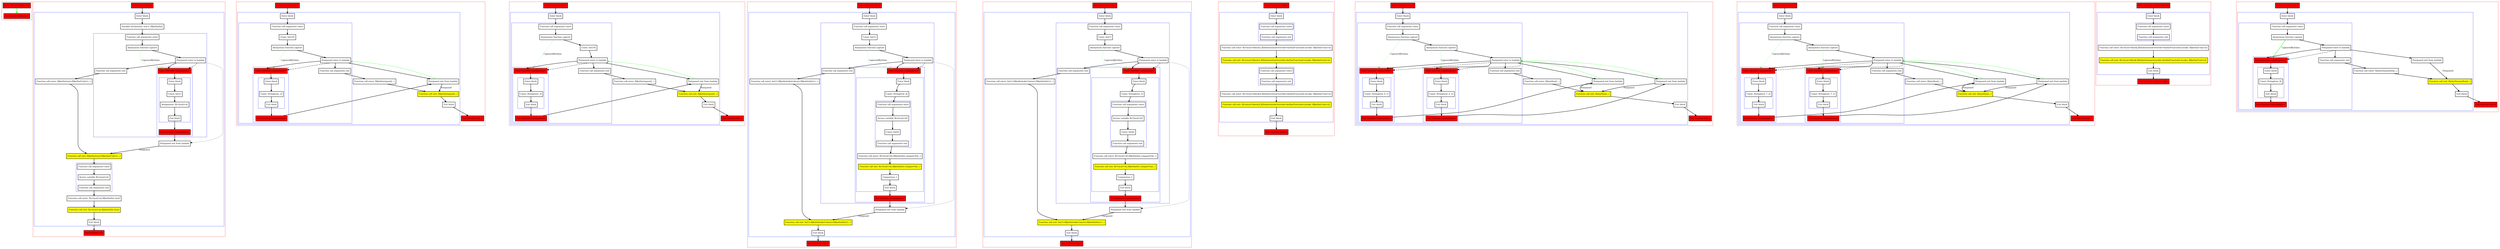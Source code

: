 digraph callsInPlace_kt {
    graph [nodesep=3]
    node [shape=box penwidth=2]
    edge [penwidth=2]

    subgraph cluster_0 {
        color=red
        0 [label="Enter file callsInPlace.kt" style="filled" fillcolor=red];
        1 [label="Exit file callsInPlace.kt" style="filled" fillcolor=red];
    }
    0 -> {1} [color=green];

    subgraph cluster_1 {
        color=red
        2 [label="Enter function test" style="filled" fillcolor=red];
        subgraph cluster_2 {
            color=blue
            3 [label="Enter block"];
            4 [label="Variable declaration: lval x: R|kotlin/Int|"];
            subgraph cluster_3 {
                color=blue
                5 [label="Function call arguments enter"];
                6 [label="Anonymous function capture"];
                7 [label="Postponed enter to lambda"];
                subgraph cluster_4 {
                    color=blue
                    8 [label="Enter function <anonymous>" style="filled" fillcolor=red];
                    subgraph cluster_5 {
                        color=blue
                        9 [label="Enter block"];
                        10 [label="Const: Int(1)"];
                        11 [label="Assignment: R|<local>/x|"];
                        12 [label="Exit block"];
                    }
                    13 [label="Exit function <anonymous>" style="filled" fillcolor=red];
                }
                14 [label="Function call arguments exit"];
            }
            15 [label="Function call enter: R|kotlin/run|<R|kotlin/Unit|>(...)"];
            16 [label="Postponed exit from lambda"];
            17 [label="Function call exit: R|kotlin/run|<R|kotlin/Unit|>(...)" style="filled" fillcolor=yellow];
            subgraph cluster_6 {
                color=blue
                18 [label="Function call arguments enter"];
                19 [label="Access variable R|<local>/x|"];
                20 [label="Function call arguments exit"];
            }
            21 [label="Function call enter: R|<local>/x|.R|kotlin/Int.inc|()"];
            22 [label="Function call exit: R|<local>/x|.R|kotlin/Int.inc|()" style="filled" fillcolor=yellow];
            23 [label="Exit block"];
        }
        24 [label="Exit function test" style="filled" fillcolor=red];
    }
    2 -> {3};
    3 -> {4};
    4 -> {5};
    5 -> {6};
    6 -> {7};
    6 -> {8} [color=green style=dotted label="CapturedByValue"];
    7 -> {8 14};
    7 -> {16} [style=dotted];
    7 -> {8} [style=dashed];
    8 -> {9};
    9 -> {10};
    10 -> {11};
    11 -> {12};
    12 -> {13};
    13 -> {16};
    14 -> {15};
    15 -> {17};
    16 -> {17} [label="Postponed"];
    17 -> {18};
    18 -> {19};
    19 -> {20};
    20 -> {21};
    21 -> {22};
    22 -> {23};
    23 -> {24};

    subgraph cluster_7 {
        color=red
        25 [label="Enter function test_2" style="filled" fillcolor=red];
        subgraph cluster_8 {
            color=blue
            26 [label="Enter block"];
            subgraph cluster_9 {
                color=blue
                27 [label="Function call arguments enter"];
                28 [label="Const: Int(10)"];
                29 [label="Anonymous function capture"];
                30 [label="Postponed enter to lambda"];
                subgraph cluster_10 {
                    color=blue
                    31 [label="Enter function <anonymous>" style="filled" fillcolor=red];
                    subgraph cluster_11 {
                        color=blue
                        32 [label="Enter block"];
                        33 [label="Const: String(test_2)"];
                        34 [label="Exit block"];
                    }
                    35 [label="Exit function <anonymous>" style="filled" fillcolor=red];
                }
                36 [label="Function call arguments exit"];
            }
            37 [label="Function call enter: R|kotlin/repeat|(...)"];
            38 [label="Postponed exit from lambda"];
            39 [label="Function call exit: R|kotlin/repeat|(...)" style="filled" fillcolor=yellow];
            40 [label="Exit block"];
        }
        41 [label="Exit function test_2" style="filled" fillcolor=red];
    }
    25 -> {26};
    26 -> {27};
    27 -> {28};
    28 -> {29};
    29 -> {30};
    29 -> {31} [color=green style=dotted label="CapturedByValue"];
    30 -> {31 36 38};
    30 -> {31} [style=dashed];
    31 -> {32};
    32 -> {33};
    33 -> {34};
    34 -> {35};
    35 -> {38};
    36 -> {37};
    37 -> {39};
    38 -> {30} [color=green style=dashed];
    38 -> {39} [label="Postponed"];
    39 -> {40};
    40 -> {41};

    subgraph cluster_12 {
        color=red
        42 [label="Enter function test_3" style="filled" fillcolor=red];
        subgraph cluster_13 {
            color=blue
            43 [label="Enter block"];
            subgraph cluster_14 {
                color=blue
                44 [label="Function call arguments enter"];
                45 [label="Anonymous function capture"];
                46 [label="Const: Int(10)"];
                47 [label="Postponed enter to lambda"];
                subgraph cluster_15 {
                    color=blue
                    48 [label="Enter function <anonymous>" style="filled" fillcolor=red];
                    subgraph cluster_16 {
                        color=blue
                        49 [label="Enter block"];
                        50 [label="Const: String(test_3)"];
                        51 [label="Exit block"];
                    }
                    52 [label="Exit function <anonymous>" style="filled" fillcolor=red];
                }
                53 [label="Function call arguments exit"];
            }
            54 [label="Function call enter: R|kotlin/repeat|(...)"];
            55 [label="Postponed exit from lambda"];
            56 [label="Function call exit: R|kotlin/repeat|(...)" style="filled" fillcolor=yellow];
            57 [label="Exit block"];
        }
        58 [label="Exit function test_3" style="filled" fillcolor=red];
    }
    42 -> {43};
    43 -> {44};
    44 -> {45};
    45 -> {46};
    45 -> {48} [color=green style=dotted label="CapturedByValue"];
    46 -> {47};
    47 -> {48 53 55};
    47 -> {48} [style=dashed];
    48 -> {49};
    49 -> {50};
    50 -> {51};
    51 -> {52};
    52 -> {55};
    53 -> {54};
    54 -> {56};
    55 -> {47} [color=green style=dashed];
    55 -> {56} [label="Postponed"];
    56 -> {57};
    57 -> {58};

    subgraph cluster_17 {
        color=red
        59 [label="Enter function test_4" style="filled" fillcolor=red];
        subgraph cluster_18 {
            color=blue
            60 [label="Enter block"];
            subgraph cluster_19 {
                color=blue
                61 [label="Function call arguments enter"];
                62 [label="Const: Int(1)"];
                63 [label="Anonymous function capture"];
                64 [label="Postponed enter to lambda"];
                subgraph cluster_20 {
                    color=blue
                    65 [label="Enter function <anonymous>" style="filled" fillcolor=red];
                    subgraph cluster_21 {
                        color=blue
                        66 [label="Enter block"];
                        67 [label="Const: String(test_4)"];
                        subgraph cluster_22 {
                            color=blue
                            68 [label="Function call arguments enter"];
                            69 [label="Access variable R|<local>/it|"];
                            70 [label="Const: Int(0)"];
                            71 [label="Function call arguments exit"];
                        }
                        72 [label="Function call enter: R|<local>/it|.R|kotlin/Int.compareTo|(...)"];
                        73 [label="Function call exit: R|<local>/it|.R|kotlin/Int.compareTo|(...)" style="filled" fillcolor=yellow];
                        74 [label="Comparison >"];
                        75 [label="Exit block"];
                    }
                    76 [label="Exit function <anonymous>" style="filled" fillcolor=red];
                }
                77 [label="Function call arguments exit"];
            }
            78 [label="Function call enter: Int(1).R|kotlin/takeUnless|<R|kotlin/Int|>(...)"];
            79 [label="Postponed exit from lambda"];
            80 [label="Function call exit: Int(1).R|kotlin/takeUnless|<R|kotlin/Int|>(...)" style="filled" fillcolor=yellow];
            81 [label="Exit block"];
        }
        82 [label="Exit function test_4" style="filled" fillcolor=red];
    }
    59 -> {60};
    60 -> {61};
    61 -> {62};
    62 -> {63};
    63 -> {64};
    63 -> {65} [color=green style=dotted label="CapturedByValue"];
    64 -> {65 77};
    64 -> {79} [style=dotted];
    64 -> {65} [style=dashed];
    65 -> {66};
    66 -> {67};
    67 -> {68};
    68 -> {69};
    69 -> {70};
    70 -> {71};
    71 -> {72};
    72 -> {73};
    73 -> {74};
    74 -> {75};
    75 -> {76};
    76 -> {79};
    77 -> {78};
    78 -> {80};
    79 -> {80} [label="Postponed"];
    80 -> {81};
    81 -> {82};

    subgraph cluster_23 {
        color=red
        83 [label="Enter function test_5" style="filled" fillcolor=red];
        subgraph cluster_24 {
            color=blue
            84 [label="Enter block"];
            subgraph cluster_25 {
                color=blue
                85 [label="Function call arguments enter"];
                86 [label="Const: Int(1)"];
                87 [label="Anonymous function capture"];
                88 [label="Postponed enter to lambda"];
                subgraph cluster_26 {
                    color=blue
                    89 [label="Enter function <anonymous>" style="filled" fillcolor=red];
                    subgraph cluster_27 {
                        color=blue
                        90 [label="Enter block"];
                        91 [label="Const: String(test_5)"];
                        subgraph cluster_28 {
                            color=blue
                            92 [label="Function call arguments enter"];
                            93 [label="Access variable R|<local>/it|"];
                            94 [label="Const: Int(0)"];
                            95 [label="Function call arguments exit"];
                        }
                        96 [label="Function call enter: R|<local>/it|.R|kotlin/Int.compareTo|(...)"];
                        97 [label="Function call exit: R|<local>/it|.R|kotlin/Int.compareTo|(...)" style="filled" fillcolor=yellow];
                        98 [label="Comparison >"];
                        99 [label="Exit block"];
                    }
                    100 [label="Exit function <anonymous>" style="filled" fillcolor=red];
                }
                101 [label="Function call arguments exit"];
            }
            102 [label="Function call enter: Int(1).R|kotlin/takeUnless|<R|kotlin/Int|>(...)"];
            103 [label="Postponed exit from lambda"];
            104 [label="Function call exit: Int(1).R|kotlin/takeUnless|<R|kotlin/Int|>(...)" style="filled" fillcolor=yellow];
            105 [label="Exit block"];
        }
        106 [label="Exit function test_5" style="filled" fillcolor=red];
    }
    83 -> {84};
    84 -> {85};
    85 -> {86};
    86 -> {87};
    87 -> {88};
    87 -> {89} [color=green style=dotted label="CapturedByValue"];
    88 -> {89 101};
    88 -> {103} [style=dotted];
    88 -> {89} [style=dashed];
    89 -> {90};
    90 -> {91};
    91 -> {92};
    92 -> {93};
    93 -> {94};
    94 -> {95};
    95 -> {96};
    96 -> {97};
    97 -> {98};
    98 -> {99};
    99 -> {100};
    100 -> {103};
    101 -> {102};
    102 -> {104};
    103 -> {104} [label="Postponed"];
    104 -> {105};
    105 -> {106};

    subgraph cluster_29 {
        color=red
        107 [label="Enter function myRun" style="filled" fillcolor=red];
        subgraph cluster_30 {
            color=blue
            108 [label="Enter block"];
            subgraph cluster_31 {
                color=blue
                109 [label="Function call arguments enter"];
                110 [label="Function call arguments exit"];
            }
            111 [label="Function call enter: R|<local>/block1|.R|SubstitutionOverride<kotlin/Function0.invoke: R|kotlin/Unit|>|()"];
            112 [label="Function call exit: R|<local>/block1|.R|SubstitutionOverride<kotlin/Function0.invoke: R|kotlin/Unit|>|()" style="filled" fillcolor=yellow];
            subgraph cluster_32 {
                color=blue
                113 [label="Function call arguments enter"];
                114 [label="Function call arguments exit"];
            }
            115 [label="Function call enter: R|<local>/block2|.R|SubstitutionOverride<kotlin/Function0.invoke: R|kotlin/Unit|>|()"];
            116 [label="Function call exit: R|<local>/block2|.R|SubstitutionOverride<kotlin/Function0.invoke: R|kotlin/Unit|>|()" style="filled" fillcolor=yellow];
            117 [label="Exit block"];
        }
        118 [label="Exit function myRun" style="filled" fillcolor=red];
    }
    107 -> {108};
    108 -> {109};
    109 -> {110};
    110 -> {111};
    111 -> {112};
    112 -> {113};
    113 -> {114};
    114 -> {115};
    115 -> {116};
    116 -> {117};
    117 -> {118};

    subgraph cluster_33 {
        color=red
        119 [label="Enter function test_6" style="filled" fillcolor=red];
        subgraph cluster_34 {
            color=blue
            120 [label="Enter block"];
            subgraph cluster_35 {
                color=blue
                121 [label="Function call arguments enter"];
                122 [label="Anonymous function capture"];
                123 [label="Anonymous function capture"];
                124 [label="Postponed enter to lambda"];
                subgraph cluster_36 {
                    color=blue
                    125 [label="Enter function <anonymous>" style="filled" fillcolor=red];
                    subgraph cluster_37 {
                        color=blue
                        126 [label="Enter block"];
                        127 [label="Const: String(test_6_2)"];
                        128 [label="Exit block"];
                    }
                    129 [label="Exit function <anonymous>" style="filled" fillcolor=red];
                }
                subgraph cluster_38 {
                    color=blue
                    130 [label="Enter function <anonymous>" style="filled" fillcolor=red];
                    subgraph cluster_39 {
                        color=blue
                        131 [label="Enter block"];
                        132 [label="Const: String(test_6_1)"];
                        133 [label="Exit block"];
                    }
                    134 [label="Exit function <anonymous>" style="filled" fillcolor=red];
                }
                135 [label="Function call arguments exit"];
            }
            136 [label="Function call enter: R|/myRun|(...)"];
            137 [label="Postponed exit from lambda"];
            138 [label="Postponed exit from lambda"];
            139 [label="Function call exit: R|/myRun|(...)" style="filled" fillcolor=yellow];
            140 [label="Exit block"];
        }
        141 [label="Exit function test_6" style="filled" fillcolor=red];
    }
    119 -> {120};
    120 -> {121};
    121 -> {122};
    122 -> {123};
    122 -> {130} [color=green style=dotted label="CapturedByValue"];
    123 -> {124};
    123 -> {125} [color=green style=dotted label="CapturedByValue"];
    124 -> {125 130 135 137 138};
    124 -> {125 130} [style=dashed];
    125 -> {126};
    126 -> {127};
    127 -> {128};
    128 -> {129};
    129 -> {137};
    130 -> {131};
    131 -> {132};
    132 -> {133};
    133 -> {134};
    134 -> {138};
    135 -> {136};
    136 -> {139};
    137 -> {124} [color=green style=dashed];
    137 -> {139} [label="Postponed"];
    138 -> {124} [color=green style=dashed];
    138 -> {139} [label="Postponed"];
    139 -> {140};
    140 -> {141};

    subgraph cluster_40 {
        color=red
        142 [label="Enter function test_7" style="filled" fillcolor=red];
        subgraph cluster_41 {
            color=blue
            143 [label="Enter block"];
            subgraph cluster_42 {
                color=blue
                144 [label="Function call arguments enter"];
                145 [label="Anonymous function capture"];
                146 [label="Anonymous function capture"];
                147 [label="Postponed enter to lambda"];
                subgraph cluster_43 {
                    color=blue
                    148 [label="Enter function <anonymous>" style="filled" fillcolor=red];
                    subgraph cluster_44 {
                        color=blue
                        149 [label="Enter block"];
                        150 [label="Const: String(test_7_1)"];
                        151 [label="Exit block"];
                    }
                    152 [label="Exit function <anonymous>" style="filled" fillcolor=red];
                }
                subgraph cluster_45 {
                    color=blue
                    153 [label="Enter function <anonymous>" style="filled" fillcolor=red];
                    subgraph cluster_46 {
                        color=blue
                        154 [label="Enter block"];
                        155 [label="Const: String(test_7_2)"];
                        156 [label="Exit block"];
                    }
                    157 [label="Exit function <anonymous>" style="filled" fillcolor=red];
                }
                158 [label="Function call arguments exit"];
            }
            159 [label="Function call enter: R|/myRun|(...)"];
            160 [label="Postponed exit from lambda"];
            161 [label="Postponed exit from lambda"];
            162 [label="Function call exit: R|/myRun|(...)" style="filled" fillcolor=yellow];
            163 [label="Exit block"];
        }
        164 [label="Exit function test_7" style="filled" fillcolor=red];
    }
    142 -> {143};
    143 -> {144};
    144 -> {145};
    145 -> {146};
    145 -> {153} [color=green style=dotted label="CapturedByValue"];
    146 -> {147};
    146 -> {148} [color=green style=dotted label="CapturedByValue"];
    147 -> {148 153 158 160 161};
    147 -> {148 153} [style=dashed];
    148 -> {149};
    149 -> {150};
    150 -> {151};
    151 -> {152};
    152 -> {160};
    153 -> {154};
    154 -> {155};
    155 -> {156};
    156 -> {157};
    157 -> {161};
    158 -> {159};
    159 -> {162};
    160 -> {147} [color=green style=dashed];
    160 -> {162} [label="Postponed"];
    161 -> {147} [color=green style=dashed];
    161 -> {162} [label="Postponed"];
    162 -> {163};
    163 -> {164};

    subgraph cluster_47 {
        color=red
        165 [label="Enter function myDummyRun" style="filled" fillcolor=red];
        subgraph cluster_48 {
            color=blue
            166 [label="Enter block"];
            subgraph cluster_49 {
                color=blue
                167 [label="Function call arguments enter"];
                168 [label="Function call arguments exit"];
            }
            169 [label="Function call enter: R|<local>/block|.R|SubstitutionOverride<kotlin/Function0.invoke: R|kotlin/Unit|>|()"];
            170 [label="Function call exit: R|<local>/block|.R|SubstitutionOverride<kotlin/Function0.invoke: R|kotlin/Unit|>|()" style="filled" fillcolor=yellow];
            171 [label="Exit block"];
        }
        172 [label="Exit function myDummyRun" style="filled" fillcolor=red];
    }
    165 -> {166};
    166 -> {167};
    167 -> {168};
    168 -> {169};
    169 -> {170};
    170 -> {171};
    171 -> {172};

    subgraph cluster_50 {
        color=red
        173 [label="Enter function test_8" style="filled" fillcolor=red];
        subgraph cluster_51 {
            color=blue
            174 [label="Enter block"];
            subgraph cluster_52 {
                color=blue
                175 [label="Function call arguments enter"];
                176 [label="Anonymous function capture"];
                177 [label="Postponed enter to lambda"];
                subgraph cluster_53 {
                    color=blue
                    178 [label="Enter function <anonymous>" style="filled" fillcolor=red];
                    subgraph cluster_54 {
                        color=blue
                        179 [label="Enter block"];
                        180 [label="Const: String(test_8)"];
                        181 [label="Exit block"];
                    }
                    182 [label="Exit function <anonymous>" style="filled" fillcolor=red];
                }
                183 [label="Function call arguments exit"];
            }
            184 [label="Function call enter: R|/myDummyRun|(...)"];
            185 [label="Postponed exit from lambda"];
            186 [label="Function call exit: R|/myDummyRun|(...)" style="filled" fillcolor=yellow];
            187 [label="Exit block"];
        }
        188 [label="Exit function test_8" style="filled" fillcolor=red];
    }
    173 -> {174};
    174 -> {175};
    175 -> {176};
    176 -> {177};
    176 -> {178} [color=green label="CapturedByValue"];
    177 -> {178 183 185};
    177 -> {178} [style=dashed];
    178 -> {179};
    179 -> {180};
    180 -> {181};
    181 -> {182};
    183 -> {184};
    184 -> {186};
    185 -> {186} [label="Postponed"];
    186 -> {187};
    187 -> {188};

}
